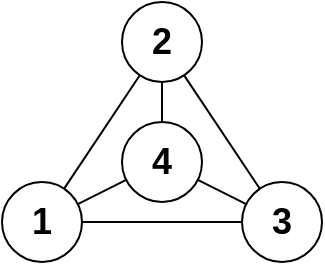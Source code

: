 <mxfile version="24.4.14" type="device">
  <diagram name="Seite-1" id="8Ey9ggm2cK-5IuhsqDdw">
    <mxGraphModel dx="954" dy="624" grid="1" gridSize="10" guides="1" tooltips="1" connect="1" arrows="1" fold="1" page="1" pageScale="1" pageWidth="827" pageHeight="1169" math="0" shadow="0">
      <root>
        <mxCell id="0" />
        <mxCell id="1" parent="0" />
        <mxCell id="EP_AK833o97HDLuOh4MV-1" style="rounded=0;orthogonalLoop=1;jettySize=auto;html=1;endArrow=none;endFill=0;fontSize=18;fontStyle=1" edge="1" parent="1" source="FYB1tNpZg5OryoRXFsR8-1" target="FYB1tNpZg5OryoRXFsR8-6">
          <mxGeometry relative="1" as="geometry" />
        </mxCell>
        <mxCell id="FYB1tNpZg5OryoRXFsR8-1" value="1" style="ellipse;whiteSpace=wrap;html=1;fontSize=18;fontStyle=1" parent="1" vertex="1">
          <mxGeometry x="300" y="360" width="40" height="40" as="geometry" />
        </mxCell>
        <mxCell id="FYB1tNpZg5OryoRXFsR8-6" value="2" style="ellipse;whiteSpace=wrap;html=1;fontSize=18;fontStyle=1" parent="1" vertex="1">
          <mxGeometry x="360" y="270" width="40" height="40" as="geometry" />
        </mxCell>
        <mxCell id="FYB1tNpZg5OryoRXFsR8-8" value="3" style="ellipse;whiteSpace=wrap;html=1;fontSize=18;fontStyle=1" parent="1" vertex="1">
          <mxGeometry x="420" y="360" width="40" height="40" as="geometry" />
        </mxCell>
        <mxCell id="FYB1tNpZg5OryoRXFsR8-11" value="4" style="ellipse;whiteSpace=wrap;html=1;fontSize=18;fontStyle=1" parent="1" vertex="1">
          <mxGeometry x="360" y="330" width="40" height="40" as="geometry" />
        </mxCell>
        <mxCell id="EP_AK833o97HDLuOh4MV-3" style="rounded=0;orthogonalLoop=1;jettySize=auto;html=1;endArrow=none;endFill=0;fontSize=18;fontStyle=1" edge="1" parent="1" source="FYB1tNpZg5OryoRXFsR8-1" target="FYB1tNpZg5OryoRXFsR8-11">
          <mxGeometry relative="1" as="geometry">
            <mxPoint x="310" y="370" as="sourcePoint" />
            <mxPoint x="376" y="264" as="targetPoint" />
          </mxGeometry>
        </mxCell>
        <mxCell id="EP_AK833o97HDLuOh4MV-4" style="rounded=0;orthogonalLoop=1;jettySize=auto;html=1;endArrow=none;endFill=0;fontSize=18;fontStyle=1" edge="1" parent="1" source="FYB1tNpZg5OryoRXFsR8-1" target="FYB1tNpZg5OryoRXFsR8-8">
          <mxGeometry relative="1" as="geometry">
            <mxPoint x="340" y="380" as="sourcePoint" />
            <mxPoint x="386" y="274" as="targetPoint" />
          </mxGeometry>
        </mxCell>
        <mxCell id="EP_AK833o97HDLuOh4MV-5" style="rounded=0;orthogonalLoop=1;jettySize=auto;html=1;endArrow=none;endFill=0;fontSize=18;fontStyle=1" edge="1" parent="1" source="FYB1tNpZg5OryoRXFsR8-11" target="FYB1tNpZg5OryoRXFsR8-8">
          <mxGeometry relative="1" as="geometry">
            <mxPoint x="330" y="390" as="sourcePoint" />
            <mxPoint x="396" y="284" as="targetPoint" />
          </mxGeometry>
        </mxCell>
        <mxCell id="EP_AK833o97HDLuOh4MV-6" style="rounded=0;orthogonalLoop=1;jettySize=auto;html=1;endArrow=none;endFill=0;fontSize=18;fontStyle=1" edge="1" parent="1" source="FYB1tNpZg5OryoRXFsR8-6" target="FYB1tNpZg5OryoRXFsR8-8">
          <mxGeometry relative="1" as="geometry">
            <mxPoint x="340" y="400" as="sourcePoint" />
            <mxPoint x="406" y="294" as="targetPoint" />
          </mxGeometry>
        </mxCell>
        <mxCell id="EP_AK833o97HDLuOh4MV-7" style="rounded=0;orthogonalLoop=1;jettySize=auto;html=1;endArrow=none;endFill=0;fontSize=18;fontStyle=1" edge="1" parent="1" source="FYB1tNpZg5OryoRXFsR8-11" target="FYB1tNpZg5OryoRXFsR8-6">
          <mxGeometry relative="1" as="geometry">
            <mxPoint x="350" y="410" as="sourcePoint" />
            <mxPoint x="416" y="304" as="targetPoint" />
          </mxGeometry>
        </mxCell>
      </root>
    </mxGraphModel>
  </diagram>
</mxfile>
